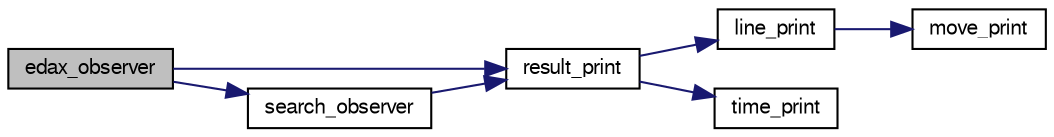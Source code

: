 digraph "edax_observer"
{
 // LATEX_PDF_SIZE
  bgcolor="transparent";
  edge [fontname="FreeSans",fontsize="10",labelfontname="FreeSans",labelfontsize="10"];
  node [fontname="FreeSans",fontsize="10",shape=record];
  rankdir="LR";
  Node1 [label="edax_observer",height=0.2,width=0.4,color="black", fillcolor="grey75", style="filled", fontcolor="black",tooltip="default search oberver."];
  Node1 -> Node2 [color="midnightblue",fontsize="10",style="solid",fontname="FreeSans"];
  Node2 [label="result_print",height=0.2,width=0.4,color="black",URL="$search_8c.html#a67ebbff0df886828d1dd767a949c7a15",tooltip="Print the current search result."];
  Node2 -> Node3 [color="midnightblue",fontsize="10",style="solid",fontname="FreeSans"];
  Node3 [label="line_print",height=0.2,width=0.4,color="black",URL="$move_8c.html#a0ae53ce219676b29cf33f8e7586f75a9",tooltip="Print a move sequence."];
  Node3 -> Node4 [color="midnightblue",fontsize="10",style="solid",fontname="FreeSans"];
  Node4 [label="move_print",height=0.2,width=0.4,color="black",URL="$move_8c.html#a2ec4fa6e50ff377157eddba43ff1d010",tooltip="Print out a move."];
  Node2 -> Node5 [color="midnightblue",fontsize="10",style="solid",fontname="FreeSans"];
  Node5 [label="time_print",height=0.2,width=0.4,color="black",URL="$util_8c.html#a0379cb7b898e08489b0dcda99430ef96",tooltip="Print time as \"D:HH:MM:SS.CC\"."];
  Node1 -> Node6 [color="midnightblue",fontsize="10",style="solid",fontname="FreeSans"];
  Node6 [label="search_observer",height=0.2,width=0.4,color="black",URL="$search_8c.html#af9e93aeefcb80dd5aa756a4027d2e880",tooltip="default observer."];
  Node6 -> Node2 [color="midnightblue",fontsize="10",style="solid",fontname="FreeSans"];
}
